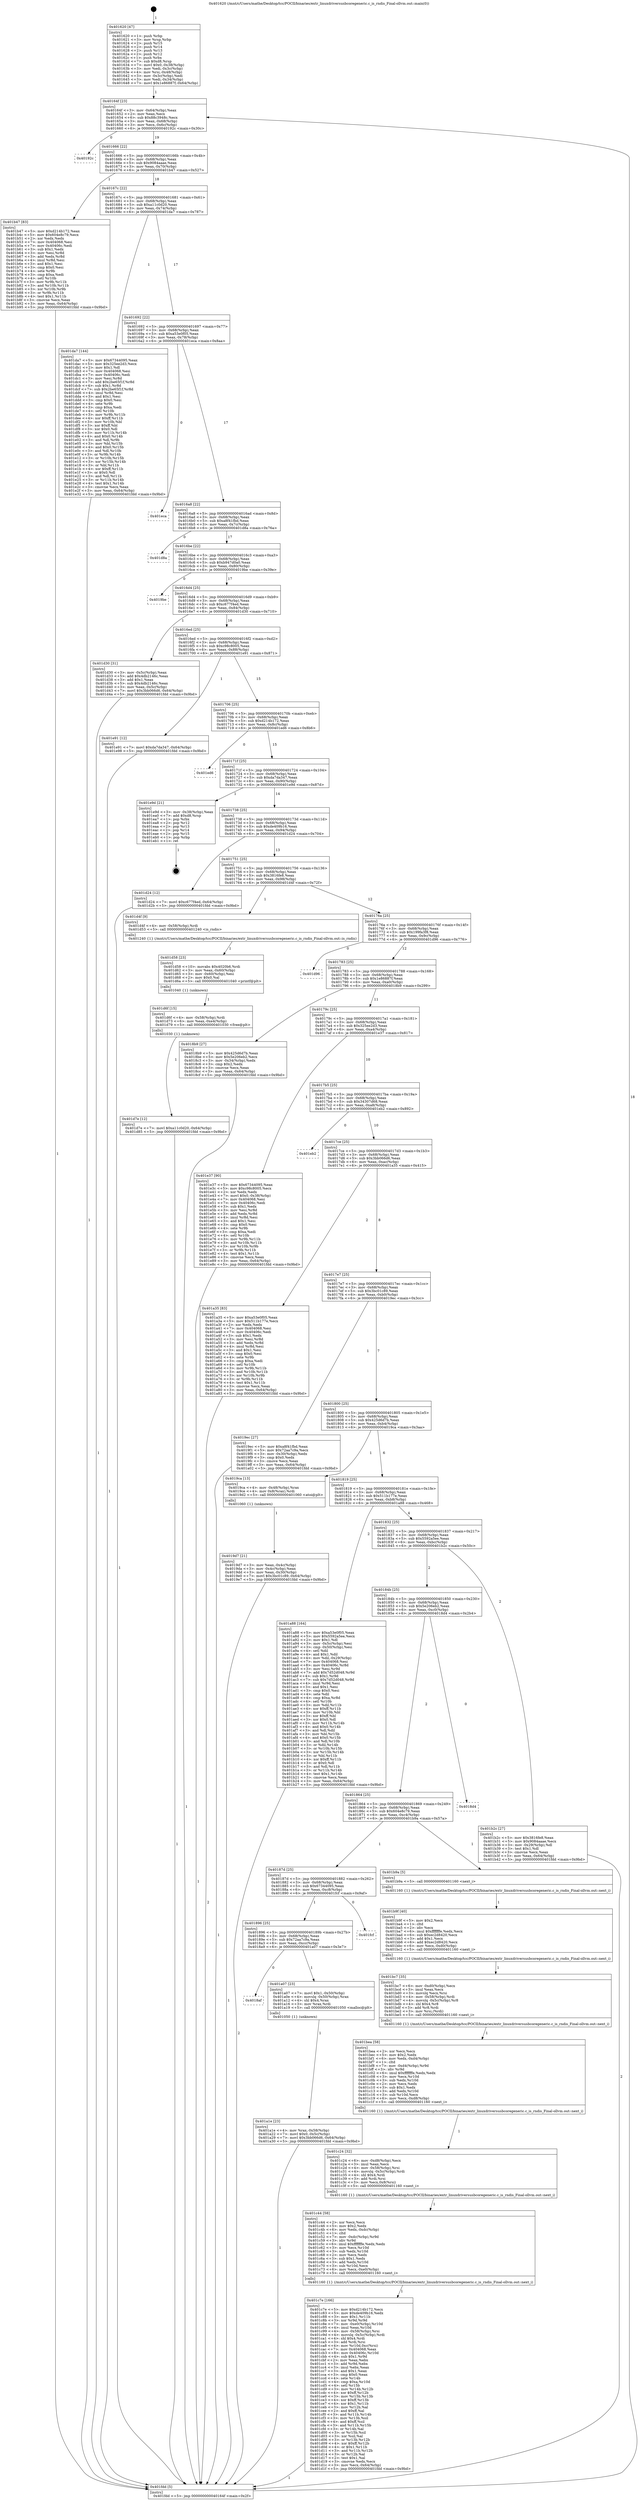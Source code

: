 digraph "0x401620" {
  label = "0x401620 (/mnt/c/Users/mathe/Desktop/tcc/POCII/binaries/extr_linuxdriversusbcoregeneric.c_is_rndis_Final-ollvm.out::main(0))"
  labelloc = "t"
  node[shape=record]

  Entry [label="",width=0.3,height=0.3,shape=circle,fillcolor=black,style=filled]
  "0x40164f" [label="{
     0x40164f [23]\l
     | [instrs]\l
     &nbsp;&nbsp;0x40164f \<+3\>: mov -0x64(%rbp),%eax\l
     &nbsp;&nbsp;0x401652 \<+2\>: mov %eax,%ecx\l
     &nbsp;&nbsp;0x401654 \<+6\>: sub $0x88c3948c,%ecx\l
     &nbsp;&nbsp;0x40165a \<+3\>: mov %eax,-0x68(%rbp)\l
     &nbsp;&nbsp;0x40165d \<+3\>: mov %ecx,-0x6c(%rbp)\l
     &nbsp;&nbsp;0x401660 \<+6\>: je 000000000040192c \<main+0x30c\>\l
  }"]
  "0x40192c" [label="{
     0x40192c\l
  }", style=dashed]
  "0x401666" [label="{
     0x401666 [22]\l
     | [instrs]\l
     &nbsp;&nbsp;0x401666 \<+5\>: jmp 000000000040166b \<main+0x4b\>\l
     &nbsp;&nbsp;0x40166b \<+3\>: mov -0x68(%rbp),%eax\l
     &nbsp;&nbsp;0x40166e \<+5\>: sub $0x9084aaae,%eax\l
     &nbsp;&nbsp;0x401673 \<+3\>: mov %eax,-0x70(%rbp)\l
     &nbsp;&nbsp;0x401676 \<+6\>: je 0000000000401b47 \<main+0x527\>\l
  }"]
  Exit [label="",width=0.3,height=0.3,shape=circle,fillcolor=black,style=filled,peripheries=2]
  "0x401b47" [label="{
     0x401b47 [83]\l
     | [instrs]\l
     &nbsp;&nbsp;0x401b47 \<+5\>: mov $0xd214b172,%eax\l
     &nbsp;&nbsp;0x401b4c \<+5\>: mov $0x604e8c79,%ecx\l
     &nbsp;&nbsp;0x401b51 \<+2\>: xor %edx,%edx\l
     &nbsp;&nbsp;0x401b53 \<+7\>: mov 0x404068,%esi\l
     &nbsp;&nbsp;0x401b5a \<+7\>: mov 0x40406c,%edi\l
     &nbsp;&nbsp;0x401b61 \<+3\>: sub $0x1,%edx\l
     &nbsp;&nbsp;0x401b64 \<+3\>: mov %esi,%r8d\l
     &nbsp;&nbsp;0x401b67 \<+3\>: add %edx,%r8d\l
     &nbsp;&nbsp;0x401b6a \<+4\>: imul %r8d,%esi\l
     &nbsp;&nbsp;0x401b6e \<+3\>: and $0x1,%esi\l
     &nbsp;&nbsp;0x401b71 \<+3\>: cmp $0x0,%esi\l
     &nbsp;&nbsp;0x401b74 \<+4\>: sete %r9b\l
     &nbsp;&nbsp;0x401b78 \<+3\>: cmp $0xa,%edi\l
     &nbsp;&nbsp;0x401b7b \<+4\>: setl %r10b\l
     &nbsp;&nbsp;0x401b7f \<+3\>: mov %r9b,%r11b\l
     &nbsp;&nbsp;0x401b82 \<+3\>: and %r10b,%r11b\l
     &nbsp;&nbsp;0x401b85 \<+3\>: xor %r10b,%r9b\l
     &nbsp;&nbsp;0x401b88 \<+3\>: or %r9b,%r11b\l
     &nbsp;&nbsp;0x401b8b \<+4\>: test $0x1,%r11b\l
     &nbsp;&nbsp;0x401b8f \<+3\>: cmovne %ecx,%eax\l
     &nbsp;&nbsp;0x401b92 \<+3\>: mov %eax,-0x64(%rbp)\l
     &nbsp;&nbsp;0x401b95 \<+5\>: jmp 0000000000401fdd \<main+0x9bd\>\l
  }"]
  "0x40167c" [label="{
     0x40167c [22]\l
     | [instrs]\l
     &nbsp;&nbsp;0x40167c \<+5\>: jmp 0000000000401681 \<main+0x61\>\l
     &nbsp;&nbsp;0x401681 \<+3\>: mov -0x68(%rbp),%eax\l
     &nbsp;&nbsp;0x401684 \<+5\>: sub $0xa11c0d20,%eax\l
     &nbsp;&nbsp;0x401689 \<+3\>: mov %eax,-0x74(%rbp)\l
     &nbsp;&nbsp;0x40168c \<+6\>: je 0000000000401da7 \<main+0x787\>\l
  }"]
  "0x401d7e" [label="{
     0x401d7e [12]\l
     | [instrs]\l
     &nbsp;&nbsp;0x401d7e \<+7\>: movl $0xa11c0d20,-0x64(%rbp)\l
     &nbsp;&nbsp;0x401d85 \<+5\>: jmp 0000000000401fdd \<main+0x9bd\>\l
  }"]
  "0x401da7" [label="{
     0x401da7 [144]\l
     | [instrs]\l
     &nbsp;&nbsp;0x401da7 \<+5\>: mov $0x67344095,%eax\l
     &nbsp;&nbsp;0x401dac \<+5\>: mov $0x325ee2d3,%ecx\l
     &nbsp;&nbsp;0x401db1 \<+2\>: mov $0x1,%dl\l
     &nbsp;&nbsp;0x401db3 \<+7\>: mov 0x404068,%esi\l
     &nbsp;&nbsp;0x401dba \<+7\>: mov 0x40406c,%edi\l
     &nbsp;&nbsp;0x401dc1 \<+3\>: mov %esi,%r8d\l
     &nbsp;&nbsp;0x401dc4 \<+7\>: add $0x2be65f1f,%r8d\l
     &nbsp;&nbsp;0x401dcb \<+4\>: sub $0x1,%r8d\l
     &nbsp;&nbsp;0x401dcf \<+7\>: sub $0x2be65f1f,%r8d\l
     &nbsp;&nbsp;0x401dd6 \<+4\>: imul %r8d,%esi\l
     &nbsp;&nbsp;0x401dda \<+3\>: and $0x1,%esi\l
     &nbsp;&nbsp;0x401ddd \<+3\>: cmp $0x0,%esi\l
     &nbsp;&nbsp;0x401de0 \<+4\>: sete %r9b\l
     &nbsp;&nbsp;0x401de4 \<+3\>: cmp $0xa,%edi\l
     &nbsp;&nbsp;0x401de7 \<+4\>: setl %r10b\l
     &nbsp;&nbsp;0x401deb \<+3\>: mov %r9b,%r11b\l
     &nbsp;&nbsp;0x401dee \<+4\>: xor $0xff,%r11b\l
     &nbsp;&nbsp;0x401df2 \<+3\>: mov %r10b,%bl\l
     &nbsp;&nbsp;0x401df5 \<+3\>: xor $0xff,%bl\l
     &nbsp;&nbsp;0x401df8 \<+3\>: xor $0x0,%dl\l
     &nbsp;&nbsp;0x401dfb \<+3\>: mov %r11b,%r14b\l
     &nbsp;&nbsp;0x401dfe \<+4\>: and $0x0,%r14b\l
     &nbsp;&nbsp;0x401e02 \<+3\>: and %dl,%r9b\l
     &nbsp;&nbsp;0x401e05 \<+3\>: mov %bl,%r15b\l
     &nbsp;&nbsp;0x401e08 \<+4\>: and $0x0,%r15b\l
     &nbsp;&nbsp;0x401e0c \<+3\>: and %dl,%r10b\l
     &nbsp;&nbsp;0x401e0f \<+3\>: or %r9b,%r14b\l
     &nbsp;&nbsp;0x401e12 \<+3\>: or %r10b,%r15b\l
     &nbsp;&nbsp;0x401e15 \<+3\>: xor %r15b,%r14b\l
     &nbsp;&nbsp;0x401e18 \<+3\>: or %bl,%r11b\l
     &nbsp;&nbsp;0x401e1b \<+4\>: xor $0xff,%r11b\l
     &nbsp;&nbsp;0x401e1f \<+3\>: or $0x0,%dl\l
     &nbsp;&nbsp;0x401e22 \<+3\>: and %dl,%r11b\l
     &nbsp;&nbsp;0x401e25 \<+3\>: or %r11b,%r14b\l
     &nbsp;&nbsp;0x401e28 \<+4\>: test $0x1,%r14b\l
     &nbsp;&nbsp;0x401e2c \<+3\>: cmovne %ecx,%eax\l
     &nbsp;&nbsp;0x401e2f \<+3\>: mov %eax,-0x64(%rbp)\l
     &nbsp;&nbsp;0x401e32 \<+5\>: jmp 0000000000401fdd \<main+0x9bd\>\l
  }"]
  "0x401692" [label="{
     0x401692 [22]\l
     | [instrs]\l
     &nbsp;&nbsp;0x401692 \<+5\>: jmp 0000000000401697 \<main+0x77\>\l
     &nbsp;&nbsp;0x401697 \<+3\>: mov -0x68(%rbp),%eax\l
     &nbsp;&nbsp;0x40169a \<+5\>: sub $0xa53e0f05,%eax\l
     &nbsp;&nbsp;0x40169f \<+3\>: mov %eax,-0x78(%rbp)\l
     &nbsp;&nbsp;0x4016a2 \<+6\>: je 0000000000401eca \<main+0x8aa\>\l
  }"]
  "0x401d6f" [label="{
     0x401d6f [15]\l
     | [instrs]\l
     &nbsp;&nbsp;0x401d6f \<+4\>: mov -0x58(%rbp),%rdi\l
     &nbsp;&nbsp;0x401d73 \<+6\>: mov %eax,-0xe4(%rbp)\l
     &nbsp;&nbsp;0x401d79 \<+5\>: call 0000000000401030 \<free@plt\>\l
     | [calls]\l
     &nbsp;&nbsp;0x401030 \{1\} (unknown)\l
  }"]
  "0x401eca" [label="{
     0x401eca\l
  }", style=dashed]
  "0x4016a8" [label="{
     0x4016a8 [22]\l
     | [instrs]\l
     &nbsp;&nbsp;0x4016a8 \<+5\>: jmp 00000000004016ad \<main+0x8d\>\l
     &nbsp;&nbsp;0x4016ad \<+3\>: mov -0x68(%rbp),%eax\l
     &nbsp;&nbsp;0x4016b0 \<+5\>: sub $0xa8f41fbd,%eax\l
     &nbsp;&nbsp;0x4016b5 \<+3\>: mov %eax,-0x7c(%rbp)\l
     &nbsp;&nbsp;0x4016b8 \<+6\>: je 0000000000401d8a \<main+0x76a\>\l
  }"]
  "0x401d58" [label="{
     0x401d58 [23]\l
     | [instrs]\l
     &nbsp;&nbsp;0x401d58 \<+10\>: movabs $0x4020b6,%rdi\l
     &nbsp;&nbsp;0x401d62 \<+3\>: mov %eax,-0x60(%rbp)\l
     &nbsp;&nbsp;0x401d65 \<+3\>: mov -0x60(%rbp),%esi\l
     &nbsp;&nbsp;0x401d68 \<+2\>: mov $0x0,%al\l
     &nbsp;&nbsp;0x401d6a \<+5\>: call 0000000000401040 \<printf@plt\>\l
     | [calls]\l
     &nbsp;&nbsp;0x401040 \{1\} (unknown)\l
  }"]
  "0x401d8a" [label="{
     0x401d8a\l
  }", style=dashed]
  "0x4016be" [label="{
     0x4016be [22]\l
     | [instrs]\l
     &nbsp;&nbsp;0x4016be \<+5\>: jmp 00000000004016c3 \<main+0xa3\>\l
     &nbsp;&nbsp;0x4016c3 \<+3\>: mov -0x68(%rbp),%eax\l
     &nbsp;&nbsp;0x4016c6 \<+5\>: sub $0xb947d0a0,%eax\l
     &nbsp;&nbsp;0x4016cb \<+3\>: mov %eax,-0x80(%rbp)\l
     &nbsp;&nbsp;0x4016ce \<+6\>: je 00000000004019be \<main+0x39e\>\l
  }"]
  "0x401c7e" [label="{
     0x401c7e [166]\l
     | [instrs]\l
     &nbsp;&nbsp;0x401c7e \<+5\>: mov $0xd214b172,%ecx\l
     &nbsp;&nbsp;0x401c83 \<+5\>: mov $0xde409b16,%edx\l
     &nbsp;&nbsp;0x401c88 \<+3\>: mov $0x1,%r11b\l
     &nbsp;&nbsp;0x401c8b \<+3\>: xor %r9d,%r9d\l
     &nbsp;&nbsp;0x401c8e \<+7\>: mov -0xe0(%rbp),%r10d\l
     &nbsp;&nbsp;0x401c95 \<+4\>: imul %eax,%r10d\l
     &nbsp;&nbsp;0x401c99 \<+4\>: mov -0x58(%rbp),%rsi\l
     &nbsp;&nbsp;0x401c9d \<+4\>: movslq -0x5c(%rbp),%rdi\l
     &nbsp;&nbsp;0x401ca1 \<+4\>: shl $0x4,%rdi\l
     &nbsp;&nbsp;0x401ca5 \<+3\>: add %rdi,%rsi\l
     &nbsp;&nbsp;0x401ca8 \<+4\>: mov %r10d,0xc(%rsi)\l
     &nbsp;&nbsp;0x401cac \<+7\>: mov 0x404068,%eax\l
     &nbsp;&nbsp;0x401cb3 \<+8\>: mov 0x40406c,%r10d\l
     &nbsp;&nbsp;0x401cbb \<+4\>: sub $0x1,%r9d\l
     &nbsp;&nbsp;0x401cbf \<+2\>: mov %eax,%ebx\l
     &nbsp;&nbsp;0x401cc1 \<+3\>: add %r9d,%ebx\l
     &nbsp;&nbsp;0x401cc4 \<+3\>: imul %ebx,%eax\l
     &nbsp;&nbsp;0x401cc7 \<+3\>: and $0x1,%eax\l
     &nbsp;&nbsp;0x401cca \<+3\>: cmp $0x0,%eax\l
     &nbsp;&nbsp;0x401ccd \<+4\>: sete %r14b\l
     &nbsp;&nbsp;0x401cd1 \<+4\>: cmp $0xa,%r10d\l
     &nbsp;&nbsp;0x401cd5 \<+4\>: setl %r15b\l
     &nbsp;&nbsp;0x401cd9 \<+3\>: mov %r14b,%r12b\l
     &nbsp;&nbsp;0x401cdc \<+4\>: xor $0xff,%r12b\l
     &nbsp;&nbsp;0x401ce0 \<+3\>: mov %r15b,%r13b\l
     &nbsp;&nbsp;0x401ce3 \<+4\>: xor $0xff,%r13b\l
     &nbsp;&nbsp;0x401ce7 \<+4\>: xor $0x1,%r11b\l
     &nbsp;&nbsp;0x401ceb \<+3\>: mov %r12b,%al\l
     &nbsp;&nbsp;0x401cee \<+2\>: and $0xff,%al\l
     &nbsp;&nbsp;0x401cf0 \<+3\>: and %r11b,%r14b\l
     &nbsp;&nbsp;0x401cf3 \<+3\>: mov %r13b,%sil\l
     &nbsp;&nbsp;0x401cf6 \<+4\>: and $0xff,%sil\l
     &nbsp;&nbsp;0x401cfa \<+3\>: and %r11b,%r15b\l
     &nbsp;&nbsp;0x401cfd \<+3\>: or %r14b,%al\l
     &nbsp;&nbsp;0x401d00 \<+3\>: or %r15b,%sil\l
     &nbsp;&nbsp;0x401d03 \<+3\>: xor %sil,%al\l
     &nbsp;&nbsp;0x401d06 \<+3\>: or %r13b,%r12b\l
     &nbsp;&nbsp;0x401d09 \<+4\>: xor $0xff,%r12b\l
     &nbsp;&nbsp;0x401d0d \<+4\>: or $0x1,%r11b\l
     &nbsp;&nbsp;0x401d11 \<+3\>: and %r11b,%r12b\l
     &nbsp;&nbsp;0x401d14 \<+3\>: or %r12b,%al\l
     &nbsp;&nbsp;0x401d17 \<+2\>: test $0x1,%al\l
     &nbsp;&nbsp;0x401d19 \<+3\>: cmovne %edx,%ecx\l
     &nbsp;&nbsp;0x401d1c \<+3\>: mov %ecx,-0x64(%rbp)\l
     &nbsp;&nbsp;0x401d1f \<+5\>: jmp 0000000000401fdd \<main+0x9bd\>\l
  }"]
  "0x4019be" [label="{
     0x4019be\l
  }", style=dashed]
  "0x4016d4" [label="{
     0x4016d4 [25]\l
     | [instrs]\l
     &nbsp;&nbsp;0x4016d4 \<+5\>: jmp 00000000004016d9 \<main+0xb9\>\l
     &nbsp;&nbsp;0x4016d9 \<+3\>: mov -0x68(%rbp),%eax\l
     &nbsp;&nbsp;0x4016dc \<+5\>: sub $0xc677f4ed,%eax\l
     &nbsp;&nbsp;0x4016e1 \<+6\>: mov %eax,-0x84(%rbp)\l
     &nbsp;&nbsp;0x4016e7 \<+6\>: je 0000000000401d30 \<main+0x710\>\l
  }"]
  "0x401c44" [label="{
     0x401c44 [58]\l
     | [instrs]\l
     &nbsp;&nbsp;0x401c44 \<+2\>: xor %ecx,%ecx\l
     &nbsp;&nbsp;0x401c46 \<+5\>: mov $0x2,%edx\l
     &nbsp;&nbsp;0x401c4b \<+6\>: mov %edx,-0xdc(%rbp)\l
     &nbsp;&nbsp;0x401c51 \<+1\>: cltd\l
     &nbsp;&nbsp;0x401c52 \<+7\>: mov -0xdc(%rbp),%r9d\l
     &nbsp;&nbsp;0x401c59 \<+3\>: idiv %r9d\l
     &nbsp;&nbsp;0x401c5c \<+6\>: imul $0xfffffffe,%edx,%edx\l
     &nbsp;&nbsp;0x401c62 \<+3\>: mov %ecx,%r10d\l
     &nbsp;&nbsp;0x401c65 \<+3\>: sub %edx,%r10d\l
     &nbsp;&nbsp;0x401c68 \<+2\>: mov %ecx,%edx\l
     &nbsp;&nbsp;0x401c6a \<+3\>: sub $0x1,%edx\l
     &nbsp;&nbsp;0x401c6d \<+3\>: add %edx,%r10d\l
     &nbsp;&nbsp;0x401c70 \<+3\>: sub %r10d,%ecx\l
     &nbsp;&nbsp;0x401c73 \<+6\>: mov %ecx,-0xe0(%rbp)\l
     &nbsp;&nbsp;0x401c79 \<+5\>: call 0000000000401160 \<next_i\>\l
     | [calls]\l
     &nbsp;&nbsp;0x401160 \{1\} (/mnt/c/Users/mathe/Desktop/tcc/POCII/binaries/extr_linuxdriversusbcoregeneric.c_is_rndis_Final-ollvm.out::next_i)\l
  }"]
  "0x401d30" [label="{
     0x401d30 [31]\l
     | [instrs]\l
     &nbsp;&nbsp;0x401d30 \<+3\>: mov -0x5c(%rbp),%eax\l
     &nbsp;&nbsp;0x401d33 \<+5\>: add $0x4db2146c,%eax\l
     &nbsp;&nbsp;0x401d38 \<+3\>: add $0x1,%eax\l
     &nbsp;&nbsp;0x401d3b \<+5\>: sub $0x4db2146c,%eax\l
     &nbsp;&nbsp;0x401d40 \<+3\>: mov %eax,-0x5c(%rbp)\l
     &nbsp;&nbsp;0x401d43 \<+7\>: movl $0x3bb066d6,-0x64(%rbp)\l
     &nbsp;&nbsp;0x401d4a \<+5\>: jmp 0000000000401fdd \<main+0x9bd\>\l
  }"]
  "0x4016ed" [label="{
     0x4016ed [25]\l
     | [instrs]\l
     &nbsp;&nbsp;0x4016ed \<+5\>: jmp 00000000004016f2 \<main+0xd2\>\l
     &nbsp;&nbsp;0x4016f2 \<+3\>: mov -0x68(%rbp),%eax\l
     &nbsp;&nbsp;0x4016f5 \<+5\>: sub $0xc98c8005,%eax\l
     &nbsp;&nbsp;0x4016fa \<+6\>: mov %eax,-0x88(%rbp)\l
     &nbsp;&nbsp;0x401700 \<+6\>: je 0000000000401e91 \<main+0x871\>\l
  }"]
  "0x401c24" [label="{
     0x401c24 [32]\l
     | [instrs]\l
     &nbsp;&nbsp;0x401c24 \<+6\>: mov -0xd8(%rbp),%ecx\l
     &nbsp;&nbsp;0x401c2a \<+3\>: imul %eax,%ecx\l
     &nbsp;&nbsp;0x401c2d \<+4\>: mov -0x58(%rbp),%rsi\l
     &nbsp;&nbsp;0x401c31 \<+4\>: movslq -0x5c(%rbp),%rdi\l
     &nbsp;&nbsp;0x401c35 \<+4\>: shl $0x4,%rdi\l
     &nbsp;&nbsp;0x401c39 \<+3\>: add %rdi,%rsi\l
     &nbsp;&nbsp;0x401c3c \<+3\>: mov %ecx,0x8(%rsi)\l
     &nbsp;&nbsp;0x401c3f \<+5\>: call 0000000000401160 \<next_i\>\l
     | [calls]\l
     &nbsp;&nbsp;0x401160 \{1\} (/mnt/c/Users/mathe/Desktop/tcc/POCII/binaries/extr_linuxdriversusbcoregeneric.c_is_rndis_Final-ollvm.out::next_i)\l
  }"]
  "0x401e91" [label="{
     0x401e91 [12]\l
     | [instrs]\l
     &nbsp;&nbsp;0x401e91 \<+7\>: movl $0xda7da347,-0x64(%rbp)\l
     &nbsp;&nbsp;0x401e98 \<+5\>: jmp 0000000000401fdd \<main+0x9bd\>\l
  }"]
  "0x401706" [label="{
     0x401706 [25]\l
     | [instrs]\l
     &nbsp;&nbsp;0x401706 \<+5\>: jmp 000000000040170b \<main+0xeb\>\l
     &nbsp;&nbsp;0x40170b \<+3\>: mov -0x68(%rbp),%eax\l
     &nbsp;&nbsp;0x40170e \<+5\>: sub $0xd214b172,%eax\l
     &nbsp;&nbsp;0x401713 \<+6\>: mov %eax,-0x8c(%rbp)\l
     &nbsp;&nbsp;0x401719 \<+6\>: je 0000000000401ed6 \<main+0x8b6\>\l
  }"]
  "0x401bea" [label="{
     0x401bea [58]\l
     | [instrs]\l
     &nbsp;&nbsp;0x401bea \<+2\>: xor %ecx,%ecx\l
     &nbsp;&nbsp;0x401bec \<+5\>: mov $0x2,%edx\l
     &nbsp;&nbsp;0x401bf1 \<+6\>: mov %edx,-0xd4(%rbp)\l
     &nbsp;&nbsp;0x401bf7 \<+1\>: cltd\l
     &nbsp;&nbsp;0x401bf8 \<+7\>: mov -0xd4(%rbp),%r9d\l
     &nbsp;&nbsp;0x401bff \<+3\>: idiv %r9d\l
     &nbsp;&nbsp;0x401c02 \<+6\>: imul $0xfffffffe,%edx,%edx\l
     &nbsp;&nbsp;0x401c08 \<+3\>: mov %ecx,%r10d\l
     &nbsp;&nbsp;0x401c0b \<+3\>: sub %edx,%r10d\l
     &nbsp;&nbsp;0x401c0e \<+2\>: mov %ecx,%edx\l
     &nbsp;&nbsp;0x401c10 \<+3\>: sub $0x1,%edx\l
     &nbsp;&nbsp;0x401c13 \<+3\>: add %edx,%r10d\l
     &nbsp;&nbsp;0x401c16 \<+3\>: sub %r10d,%ecx\l
     &nbsp;&nbsp;0x401c19 \<+6\>: mov %ecx,-0xd8(%rbp)\l
     &nbsp;&nbsp;0x401c1f \<+5\>: call 0000000000401160 \<next_i\>\l
     | [calls]\l
     &nbsp;&nbsp;0x401160 \{1\} (/mnt/c/Users/mathe/Desktop/tcc/POCII/binaries/extr_linuxdriversusbcoregeneric.c_is_rndis_Final-ollvm.out::next_i)\l
  }"]
  "0x401ed6" [label="{
     0x401ed6\l
  }", style=dashed]
  "0x40171f" [label="{
     0x40171f [25]\l
     | [instrs]\l
     &nbsp;&nbsp;0x40171f \<+5\>: jmp 0000000000401724 \<main+0x104\>\l
     &nbsp;&nbsp;0x401724 \<+3\>: mov -0x68(%rbp),%eax\l
     &nbsp;&nbsp;0x401727 \<+5\>: sub $0xda7da347,%eax\l
     &nbsp;&nbsp;0x40172c \<+6\>: mov %eax,-0x90(%rbp)\l
     &nbsp;&nbsp;0x401732 \<+6\>: je 0000000000401e9d \<main+0x87d\>\l
  }"]
  "0x401bc7" [label="{
     0x401bc7 [35]\l
     | [instrs]\l
     &nbsp;&nbsp;0x401bc7 \<+6\>: mov -0xd0(%rbp),%ecx\l
     &nbsp;&nbsp;0x401bcd \<+3\>: imul %eax,%ecx\l
     &nbsp;&nbsp;0x401bd0 \<+3\>: movslq %ecx,%rsi\l
     &nbsp;&nbsp;0x401bd3 \<+4\>: mov -0x58(%rbp),%rdi\l
     &nbsp;&nbsp;0x401bd7 \<+4\>: movslq -0x5c(%rbp),%r8\l
     &nbsp;&nbsp;0x401bdb \<+4\>: shl $0x4,%r8\l
     &nbsp;&nbsp;0x401bdf \<+3\>: add %r8,%rdi\l
     &nbsp;&nbsp;0x401be2 \<+3\>: mov %rsi,(%rdi)\l
     &nbsp;&nbsp;0x401be5 \<+5\>: call 0000000000401160 \<next_i\>\l
     | [calls]\l
     &nbsp;&nbsp;0x401160 \{1\} (/mnt/c/Users/mathe/Desktop/tcc/POCII/binaries/extr_linuxdriversusbcoregeneric.c_is_rndis_Final-ollvm.out::next_i)\l
  }"]
  "0x401e9d" [label="{
     0x401e9d [21]\l
     | [instrs]\l
     &nbsp;&nbsp;0x401e9d \<+3\>: mov -0x38(%rbp),%eax\l
     &nbsp;&nbsp;0x401ea0 \<+7\>: add $0xd8,%rsp\l
     &nbsp;&nbsp;0x401ea7 \<+1\>: pop %rbx\l
     &nbsp;&nbsp;0x401ea8 \<+2\>: pop %r12\l
     &nbsp;&nbsp;0x401eaa \<+2\>: pop %r13\l
     &nbsp;&nbsp;0x401eac \<+2\>: pop %r14\l
     &nbsp;&nbsp;0x401eae \<+2\>: pop %r15\l
     &nbsp;&nbsp;0x401eb0 \<+1\>: pop %rbp\l
     &nbsp;&nbsp;0x401eb1 \<+1\>: ret\l
  }"]
  "0x401738" [label="{
     0x401738 [25]\l
     | [instrs]\l
     &nbsp;&nbsp;0x401738 \<+5\>: jmp 000000000040173d \<main+0x11d\>\l
     &nbsp;&nbsp;0x40173d \<+3\>: mov -0x68(%rbp),%eax\l
     &nbsp;&nbsp;0x401740 \<+5\>: sub $0xde409b16,%eax\l
     &nbsp;&nbsp;0x401745 \<+6\>: mov %eax,-0x94(%rbp)\l
     &nbsp;&nbsp;0x40174b \<+6\>: je 0000000000401d24 \<main+0x704\>\l
  }"]
  "0x401b9f" [label="{
     0x401b9f [40]\l
     | [instrs]\l
     &nbsp;&nbsp;0x401b9f \<+5\>: mov $0x2,%ecx\l
     &nbsp;&nbsp;0x401ba4 \<+1\>: cltd\l
     &nbsp;&nbsp;0x401ba5 \<+2\>: idiv %ecx\l
     &nbsp;&nbsp;0x401ba7 \<+6\>: imul $0xfffffffe,%edx,%ecx\l
     &nbsp;&nbsp;0x401bad \<+6\>: sub $0xec2d8420,%ecx\l
     &nbsp;&nbsp;0x401bb3 \<+3\>: add $0x1,%ecx\l
     &nbsp;&nbsp;0x401bb6 \<+6\>: add $0xec2d8420,%ecx\l
     &nbsp;&nbsp;0x401bbc \<+6\>: mov %ecx,-0xd0(%rbp)\l
     &nbsp;&nbsp;0x401bc2 \<+5\>: call 0000000000401160 \<next_i\>\l
     | [calls]\l
     &nbsp;&nbsp;0x401160 \{1\} (/mnt/c/Users/mathe/Desktop/tcc/POCII/binaries/extr_linuxdriversusbcoregeneric.c_is_rndis_Final-ollvm.out::next_i)\l
  }"]
  "0x401d24" [label="{
     0x401d24 [12]\l
     | [instrs]\l
     &nbsp;&nbsp;0x401d24 \<+7\>: movl $0xc677f4ed,-0x64(%rbp)\l
     &nbsp;&nbsp;0x401d2b \<+5\>: jmp 0000000000401fdd \<main+0x9bd\>\l
  }"]
  "0x401751" [label="{
     0x401751 [25]\l
     | [instrs]\l
     &nbsp;&nbsp;0x401751 \<+5\>: jmp 0000000000401756 \<main+0x136\>\l
     &nbsp;&nbsp;0x401756 \<+3\>: mov -0x68(%rbp),%eax\l
     &nbsp;&nbsp;0x401759 \<+5\>: sub $0x3816fe8,%eax\l
     &nbsp;&nbsp;0x40175e \<+6\>: mov %eax,-0x98(%rbp)\l
     &nbsp;&nbsp;0x401764 \<+6\>: je 0000000000401d4f \<main+0x72f\>\l
  }"]
  "0x401a1e" [label="{
     0x401a1e [23]\l
     | [instrs]\l
     &nbsp;&nbsp;0x401a1e \<+4\>: mov %rax,-0x58(%rbp)\l
     &nbsp;&nbsp;0x401a22 \<+7\>: movl $0x0,-0x5c(%rbp)\l
     &nbsp;&nbsp;0x401a29 \<+7\>: movl $0x3bb066d6,-0x64(%rbp)\l
     &nbsp;&nbsp;0x401a30 \<+5\>: jmp 0000000000401fdd \<main+0x9bd\>\l
  }"]
  "0x401d4f" [label="{
     0x401d4f [9]\l
     | [instrs]\l
     &nbsp;&nbsp;0x401d4f \<+4\>: mov -0x58(%rbp),%rdi\l
     &nbsp;&nbsp;0x401d53 \<+5\>: call 0000000000401240 \<is_rndis\>\l
     | [calls]\l
     &nbsp;&nbsp;0x401240 \{1\} (/mnt/c/Users/mathe/Desktop/tcc/POCII/binaries/extr_linuxdriversusbcoregeneric.c_is_rndis_Final-ollvm.out::is_rndis)\l
  }"]
  "0x40176a" [label="{
     0x40176a [25]\l
     | [instrs]\l
     &nbsp;&nbsp;0x40176a \<+5\>: jmp 000000000040176f \<main+0x14f\>\l
     &nbsp;&nbsp;0x40176f \<+3\>: mov -0x68(%rbp),%eax\l
     &nbsp;&nbsp;0x401772 \<+5\>: sub $0x199fa3f8,%eax\l
     &nbsp;&nbsp;0x401777 \<+6\>: mov %eax,-0x9c(%rbp)\l
     &nbsp;&nbsp;0x40177d \<+6\>: je 0000000000401d96 \<main+0x776\>\l
  }"]
  "0x4018af" [label="{
     0x4018af\l
  }", style=dashed]
  "0x401d96" [label="{
     0x401d96\l
  }", style=dashed]
  "0x401783" [label="{
     0x401783 [25]\l
     | [instrs]\l
     &nbsp;&nbsp;0x401783 \<+5\>: jmp 0000000000401788 \<main+0x168\>\l
     &nbsp;&nbsp;0x401788 \<+3\>: mov -0x68(%rbp),%eax\l
     &nbsp;&nbsp;0x40178b \<+5\>: sub $0x1e86887f,%eax\l
     &nbsp;&nbsp;0x401790 \<+6\>: mov %eax,-0xa0(%rbp)\l
     &nbsp;&nbsp;0x401796 \<+6\>: je 00000000004018b9 \<main+0x299\>\l
  }"]
  "0x401a07" [label="{
     0x401a07 [23]\l
     | [instrs]\l
     &nbsp;&nbsp;0x401a07 \<+7\>: movl $0x1,-0x50(%rbp)\l
     &nbsp;&nbsp;0x401a0e \<+4\>: movslq -0x50(%rbp),%rax\l
     &nbsp;&nbsp;0x401a12 \<+4\>: shl $0x4,%rax\l
     &nbsp;&nbsp;0x401a16 \<+3\>: mov %rax,%rdi\l
     &nbsp;&nbsp;0x401a19 \<+5\>: call 0000000000401050 \<malloc@plt\>\l
     | [calls]\l
     &nbsp;&nbsp;0x401050 \{1\} (unknown)\l
  }"]
  "0x4018b9" [label="{
     0x4018b9 [27]\l
     | [instrs]\l
     &nbsp;&nbsp;0x4018b9 \<+5\>: mov $0x425d6d7b,%eax\l
     &nbsp;&nbsp;0x4018be \<+5\>: mov $0x5e206eb2,%ecx\l
     &nbsp;&nbsp;0x4018c3 \<+3\>: mov -0x34(%rbp),%edx\l
     &nbsp;&nbsp;0x4018c6 \<+3\>: cmp $0x2,%edx\l
     &nbsp;&nbsp;0x4018c9 \<+3\>: cmovne %ecx,%eax\l
     &nbsp;&nbsp;0x4018cc \<+3\>: mov %eax,-0x64(%rbp)\l
     &nbsp;&nbsp;0x4018cf \<+5\>: jmp 0000000000401fdd \<main+0x9bd\>\l
  }"]
  "0x40179c" [label="{
     0x40179c [25]\l
     | [instrs]\l
     &nbsp;&nbsp;0x40179c \<+5\>: jmp 00000000004017a1 \<main+0x181\>\l
     &nbsp;&nbsp;0x4017a1 \<+3\>: mov -0x68(%rbp),%eax\l
     &nbsp;&nbsp;0x4017a4 \<+5\>: sub $0x325ee2d3,%eax\l
     &nbsp;&nbsp;0x4017a9 \<+6\>: mov %eax,-0xa4(%rbp)\l
     &nbsp;&nbsp;0x4017af \<+6\>: je 0000000000401e37 \<main+0x817\>\l
  }"]
  "0x401fdd" [label="{
     0x401fdd [5]\l
     | [instrs]\l
     &nbsp;&nbsp;0x401fdd \<+5\>: jmp 000000000040164f \<main+0x2f\>\l
  }"]
  "0x401620" [label="{
     0x401620 [47]\l
     | [instrs]\l
     &nbsp;&nbsp;0x401620 \<+1\>: push %rbp\l
     &nbsp;&nbsp;0x401621 \<+3\>: mov %rsp,%rbp\l
     &nbsp;&nbsp;0x401624 \<+2\>: push %r15\l
     &nbsp;&nbsp;0x401626 \<+2\>: push %r14\l
     &nbsp;&nbsp;0x401628 \<+2\>: push %r13\l
     &nbsp;&nbsp;0x40162a \<+2\>: push %r12\l
     &nbsp;&nbsp;0x40162c \<+1\>: push %rbx\l
     &nbsp;&nbsp;0x40162d \<+7\>: sub $0xd8,%rsp\l
     &nbsp;&nbsp;0x401634 \<+7\>: movl $0x0,-0x38(%rbp)\l
     &nbsp;&nbsp;0x40163b \<+3\>: mov %edi,-0x3c(%rbp)\l
     &nbsp;&nbsp;0x40163e \<+4\>: mov %rsi,-0x48(%rbp)\l
     &nbsp;&nbsp;0x401642 \<+3\>: mov -0x3c(%rbp),%edi\l
     &nbsp;&nbsp;0x401645 \<+3\>: mov %edi,-0x34(%rbp)\l
     &nbsp;&nbsp;0x401648 \<+7\>: movl $0x1e86887f,-0x64(%rbp)\l
  }"]
  "0x401896" [label="{
     0x401896 [25]\l
     | [instrs]\l
     &nbsp;&nbsp;0x401896 \<+5\>: jmp 000000000040189b \<main+0x27b\>\l
     &nbsp;&nbsp;0x40189b \<+3\>: mov -0x68(%rbp),%eax\l
     &nbsp;&nbsp;0x40189e \<+5\>: sub $0x72aa7c9a,%eax\l
     &nbsp;&nbsp;0x4018a3 \<+6\>: mov %eax,-0xcc(%rbp)\l
     &nbsp;&nbsp;0x4018a9 \<+6\>: je 0000000000401a07 \<main+0x3e7\>\l
  }"]
  "0x401e37" [label="{
     0x401e37 [90]\l
     | [instrs]\l
     &nbsp;&nbsp;0x401e37 \<+5\>: mov $0x67344095,%eax\l
     &nbsp;&nbsp;0x401e3c \<+5\>: mov $0xc98c8005,%ecx\l
     &nbsp;&nbsp;0x401e41 \<+2\>: xor %edx,%edx\l
     &nbsp;&nbsp;0x401e43 \<+7\>: movl $0x0,-0x38(%rbp)\l
     &nbsp;&nbsp;0x401e4a \<+7\>: mov 0x404068,%esi\l
     &nbsp;&nbsp;0x401e51 \<+7\>: mov 0x40406c,%edi\l
     &nbsp;&nbsp;0x401e58 \<+3\>: sub $0x1,%edx\l
     &nbsp;&nbsp;0x401e5b \<+3\>: mov %esi,%r8d\l
     &nbsp;&nbsp;0x401e5e \<+3\>: add %edx,%r8d\l
     &nbsp;&nbsp;0x401e61 \<+4\>: imul %r8d,%esi\l
     &nbsp;&nbsp;0x401e65 \<+3\>: and $0x1,%esi\l
     &nbsp;&nbsp;0x401e68 \<+3\>: cmp $0x0,%esi\l
     &nbsp;&nbsp;0x401e6b \<+4\>: sete %r9b\l
     &nbsp;&nbsp;0x401e6f \<+3\>: cmp $0xa,%edi\l
     &nbsp;&nbsp;0x401e72 \<+4\>: setl %r10b\l
     &nbsp;&nbsp;0x401e76 \<+3\>: mov %r9b,%r11b\l
     &nbsp;&nbsp;0x401e79 \<+3\>: and %r10b,%r11b\l
     &nbsp;&nbsp;0x401e7c \<+3\>: xor %r10b,%r9b\l
     &nbsp;&nbsp;0x401e7f \<+3\>: or %r9b,%r11b\l
     &nbsp;&nbsp;0x401e82 \<+4\>: test $0x1,%r11b\l
     &nbsp;&nbsp;0x401e86 \<+3\>: cmovne %ecx,%eax\l
     &nbsp;&nbsp;0x401e89 \<+3\>: mov %eax,-0x64(%rbp)\l
     &nbsp;&nbsp;0x401e8c \<+5\>: jmp 0000000000401fdd \<main+0x9bd\>\l
  }"]
  "0x4017b5" [label="{
     0x4017b5 [25]\l
     | [instrs]\l
     &nbsp;&nbsp;0x4017b5 \<+5\>: jmp 00000000004017ba \<main+0x19a\>\l
     &nbsp;&nbsp;0x4017ba \<+3\>: mov -0x68(%rbp),%eax\l
     &nbsp;&nbsp;0x4017bd \<+5\>: sub $0x34307d68,%eax\l
     &nbsp;&nbsp;0x4017c2 \<+6\>: mov %eax,-0xa8(%rbp)\l
     &nbsp;&nbsp;0x4017c8 \<+6\>: je 0000000000401eb2 \<main+0x892\>\l
  }"]
  "0x401fcf" [label="{
     0x401fcf\l
  }", style=dashed]
  "0x401eb2" [label="{
     0x401eb2\l
  }", style=dashed]
  "0x4017ce" [label="{
     0x4017ce [25]\l
     | [instrs]\l
     &nbsp;&nbsp;0x4017ce \<+5\>: jmp 00000000004017d3 \<main+0x1b3\>\l
     &nbsp;&nbsp;0x4017d3 \<+3\>: mov -0x68(%rbp),%eax\l
     &nbsp;&nbsp;0x4017d6 \<+5\>: sub $0x3bb066d6,%eax\l
     &nbsp;&nbsp;0x4017db \<+6\>: mov %eax,-0xac(%rbp)\l
     &nbsp;&nbsp;0x4017e1 \<+6\>: je 0000000000401a35 \<main+0x415\>\l
  }"]
  "0x40187d" [label="{
     0x40187d [25]\l
     | [instrs]\l
     &nbsp;&nbsp;0x40187d \<+5\>: jmp 0000000000401882 \<main+0x262\>\l
     &nbsp;&nbsp;0x401882 \<+3\>: mov -0x68(%rbp),%eax\l
     &nbsp;&nbsp;0x401885 \<+5\>: sub $0x67344095,%eax\l
     &nbsp;&nbsp;0x40188a \<+6\>: mov %eax,-0xc8(%rbp)\l
     &nbsp;&nbsp;0x401890 \<+6\>: je 0000000000401fcf \<main+0x9af\>\l
  }"]
  "0x401a35" [label="{
     0x401a35 [83]\l
     | [instrs]\l
     &nbsp;&nbsp;0x401a35 \<+5\>: mov $0xa53e0f05,%eax\l
     &nbsp;&nbsp;0x401a3a \<+5\>: mov $0x511b177e,%ecx\l
     &nbsp;&nbsp;0x401a3f \<+2\>: xor %edx,%edx\l
     &nbsp;&nbsp;0x401a41 \<+7\>: mov 0x404068,%esi\l
     &nbsp;&nbsp;0x401a48 \<+7\>: mov 0x40406c,%edi\l
     &nbsp;&nbsp;0x401a4f \<+3\>: sub $0x1,%edx\l
     &nbsp;&nbsp;0x401a52 \<+3\>: mov %esi,%r8d\l
     &nbsp;&nbsp;0x401a55 \<+3\>: add %edx,%r8d\l
     &nbsp;&nbsp;0x401a58 \<+4\>: imul %r8d,%esi\l
     &nbsp;&nbsp;0x401a5c \<+3\>: and $0x1,%esi\l
     &nbsp;&nbsp;0x401a5f \<+3\>: cmp $0x0,%esi\l
     &nbsp;&nbsp;0x401a62 \<+4\>: sete %r9b\l
     &nbsp;&nbsp;0x401a66 \<+3\>: cmp $0xa,%edi\l
     &nbsp;&nbsp;0x401a69 \<+4\>: setl %r10b\l
     &nbsp;&nbsp;0x401a6d \<+3\>: mov %r9b,%r11b\l
     &nbsp;&nbsp;0x401a70 \<+3\>: and %r10b,%r11b\l
     &nbsp;&nbsp;0x401a73 \<+3\>: xor %r10b,%r9b\l
     &nbsp;&nbsp;0x401a76 \<+3\>: or %r9b,%r11b\l
     &nbsp;&nbsp;0x401a79 \<+4\>: test $0x1,%r11b\l
     &nbsp;&nbsp;0x401a7d \<+3\>: cmovne %ecx,%eax\l
     &nbsp;&nbsp;0x401a80 \<+3\>: mov %eax,-0x64(%rbp)\l
     &nbsp;&nbsp;0x401a83 \<+5\>: jmp 0000000000401fdd \<main+0x9bd\>\l
  }"]
  "0x4017e7" [label="{
     0x4017e7 [25]\l
     | [instrs]\l
     &nbsp;&nbsp;0x4017e7 \<+5\>: jmp 00000000004017ec \<main+0x1cc\>\l
     &nbsp;&nbsp;0x4017ec \<+3\>: mov -0x68(%rbp),%eax\l
     &nbsp;&nbsp;0x4017ef \<+5\>: sub $0x3bc01c89,%eax\l
     &nbsp;&nbsp;0x4017f4 \<+6\>: mov %eax,-0xb0(%rbp)\l
     &nbsp;&nbsp;0x4017fa \<+6\>: je 00000000004019ec \<main+0x3cc\>\l
  }"]
  "0x401b9a" [label="{
     0x401b9a [5]\l
     | [instrs]\l
     &nbsp;&nbsp;0x401b9a \<+5\>: call 0000000000401160 \<next_i\>\l
     | [calls]\l
     &nbsp;&nbsp;0x401160 \{1\} (/mnt/c/Users/mathe/Desktop/tcc/POCII/binaries/extr_linuxdriversusbcoregeneric.c_is_rndis_Final-ollvm.out::next_i)\l
  }"]
  "0x4019ec" [label="{
     0x4019ec [27]\l
     | [instrs]\l
     &nbsp;&nbsp;0x4019ec \<+5\>: mov $0xa8f41fbd,%eax\l
     &nbsp;&nbsp;0x4019f1 \<+5\>: mov $0x72aa7c9a,%ecx\l
     &nbsp;&nbsp;0x4019f6 \<+3\>: mov -0x30(%rbp),%edx\l
     &nbsp;&nbsp;0x4019f9 \<+3\>: cmp $0x0,%edx\l
     &nbsp;&nbsp;0x4019fc \<+3\>: cmove %ecx,%eax\l
     &nbsp;&nbsp;0x4019ff \<+3\>: mov %eax,-0x64(%rbp)\l
     &nbsp;&nbsp;0x401a02 \<+5\>: jmp 0000000000401fdd \<main+0x9bd\>\l
  }"]
  "0x401800" [label="{
     0x401800 [25]\l
     | [instrs]\l
     &nbsp;&nbsp;0x401800 \<+5\>: jmp 0000000000401805 \<main+0x1e5\>\l
     &nbsp;&nbsp;0x401805 \<+3\>: mov -0x68(%rbp),%eax\l
     &nbsp;&nbsp;0x401808 \<+5\>: sub $0x425d6d7b,%eax\l
     &nbsp;&nbsp;0x40180d \<+6\>: mov %eax,-0xb4(%rbp)\l
     &nbsp;&nbsp;0x401813 \<+6\>: je 00000000004019ca \<main+0x3aa\>\l
  }"]
  "0x401864" [label="{
     0x401864 [25]\l
     | [instrs]\l
     &nbsp;&nbsp;0x401864 \<+5\>: jmp 0000000000401869 \<main+0x249\>\l
     &nbsp;&nbsp;0x401869 \<+3\>: mov -0x68(%rbp),%eax\l
     &nbsp;&nbsp;0x40186c \<+5\>: sub $0x604e8c79,%eax\l
     &nbsp;&nbsp;0x401871 \<+6\>: mov %eax,-0xc4(%rbp)\l
     &nbsp;&nbsp;0x401877 \<+6\>: je 0000000000401b9a \<main+0x57a\>\l
  }"]
  "0x4019ca" [label="{
     0x4019ca [13]\l
     | [instrs]\l
     &nbsp;&nbsp;0x4019ca \<+4\>: mov -0x48(%rbp),%rax\l
     &nbsp;&nbsp;0x4019ce \<+4\>: mov 0x8(%rax),%rdi\l
     &nbsp;&nbsp;0x4019d2 \<+5\>: call 0000000000401060 \<atoi@plt\>\l
     | [calls]\l
     &nbsp;&nbsp;0x401060 \{1\} (unknown)\l
  }"]
  "0x401819" [label="{
     0x401819 [25]\l
     | [instrs]\l
     &nbsp;&nbsp;0x401819 \<+5\>: jmp 000000000040181e \<main+0x1fe\>\l
     &nbsp;&nbsp;0x40181e \<+3\>: mov -0x68(%rbp),%eax\l
     &nbsp;&nbsp;0x401821 \<+5\>: sub $0x511b177e,%eax\l
     &nbsp;&nbsp;0x401826 \<+6\>: mov %eax,-0xb8(%rbp)\l
     &nbsp;&nbsp;0x40182c \<+6\>: je 0000000000401a88 \<main+0x468\>\l
  }"]
  "0x4019d7" [label="{
     0x4019d7 [21]\l
     | [instrs]\l
     &nbsp;&nbsp;0x4019d7 \<+3\>: mov %eax,-0x4c(%rbp)\l
     &nbsp;&nbsp;0x4019da \<+3\>: mov -0x4c(%rbp),%eax\l
     &nbsp;&nbsp;0x4019dd \<+3\>: mov %eax,-0x30(%rbp)\l
     &nbsp;&nbsp;0x4019e0 \<+7\>: movl $0x3bc01c89,-0x64(%rbp)\l
     &nbsp;&nbsp;0x4019e7 \<+5\>: jmp 0000000000401fdd \<main+0x9bd\>\l
  }"]
  "0x4018d4" [label="{
     0x4018d4\l
  }", style=dashed]
  "0x401a88" [label="{
     0x401a88 [164]\l
     | [instrs]\l
     &nbsp;&nbsp;0x401a88 \<+5\>: mov $0xa53e0f05,%eax\l
     &nbsp;&nbsp;0x401a8d \<+5\>: mov $0x5592a5ee,%ecx\l
     &nbsp;&nbsp;0x401a92 \<+2\>: mov $0x1,%dl\l
     &nbsp;&nbsp;0x401a94 \<+3\>: mov -0x5c(%rbp),%esi\l
     &nbsp;&nbsp;0x401a97 \<+3\>: cmp -0x50(%rbp),%esi\l
     &nbsp;&nbsp;0x401a9a \<+4\>: setl %dil\l
     &nbsp;&nbsp;0x401a9e \<+4\>: and $0x1,%dil\l
     &nbsp;&nbsp;0x401aa2 \<+4\>: mov %dil,-0x29(%rbp)\l
     &nbsp;&nbsp;0x401aa6 \<+7\>: mov 0x404068,%esi\l
     &nbsp;&nbsp;0x401aad \<+8\>: mov 0x40406c,%r8d\l
     &nbsp;&nbsp;0x401ab5 \<+3\>: mov %esi,%r9d\l
     &nbsp;&nbsp;0x401ab8 \<+7\>: add $0x7d52d048,%r9d\l
     &nbsp;&nbsp;0x401abf \<+4\>: sub $0x1,%r9d\l
     &nbsp;&nbsp;0x401ac3 \<+7\>: sub $0x7d52d048,%r9d\l
     &nbsp;&nbsp;0x401aca \<+4\>: imul %r9d,%esi\l
     &nbsp;&nbsp;0x401ace \<+3\>: and $0x1,%esi\l
     &nbsp;&nbsp;0x401ad1 \<+3\>: cmp $0x0,%esi\l
     &nbsp;&nbsp;0x401ad4 \<+4\>: sete %dil\l
     &nbsp;&nbsp;0x401ad8 \<+4\>: cmp $0xa,%r8d\l
     &nbsp;&nbsp;0x401adc \<+4\>: setl %r10b\l
     &nbsp;&nbsp;0x401ae0 \<+3\>: mov %dil,%r11b\l
     &nbsp;&nbsp;0x401ae3 \<+4\>: xor $0xff,%r11b\l
     &nbsp;&nbsp;0x401ae7 \<+3\>: mov %r10b,%bl\l
     &nbsp;&nbsp;0x401aea \<+3\>: xor $0xff,%bl\l
     &nbsp;&nbsp;0x401aed \<+3\>: xor $0x0,%dl\l
     &nbsp;&nbsp;0x401af0 \<+3\>: mov %r11b,%r14b\l
     &nbsp;&nbsp;0x401af3 \<+4\>: and $0x0,%r14b\l
     &nbsp;&nbsp;0x401af7 \<+3\>: and %dl,%dil\l
     &nbsp;&nbsp;0x401afa \<+3\>: mov %bl,%r15b\l
     &nbsp;&nbsp;0x401afd \<+4\>: and $0x0,%r15b\l
     &nbsp;&nbsp;0x401b01 \<+3\>: and %dl,%r10b\l
     &nbsp;&nbsp;0x401b04 \<+3\>: or %dil,%r14b\l
     &nbsp;&nbsp;0x401b07 \<+3\>: or %r10b,%r15b\l
     &nbsp;&nbsp;0x401b0a \<+3\>: xor %r15b,%r14b\l
     &nbsp;&nbsp;0x401b0d \<+3\>: or %bl,%r11b\l
     &nbsp;&nbsp;0x401b10 \<+4\>: xor $0xff,%r11b\l
     &nbsp;&nbsp;0x401b14 \<+3\>: or $0x0,%dl\l
     &nbsp;&nbsp;0x401b17 \<+3\>: and %dl,%r11b\l
     &nbsp;&nbsp;0x401b1a \<+3\>: or %r11b,%r14b\l
     &nbsp;&nbsp;0x401b1d \<+4\>: test $0x1,%r14b\l
     &nbsp;&nbsp;0x401b21 \<+3\>: cmovne %ecx,%eax\l
     &nbsp;&nbsp;0x401b24 \<+3\>: mov %eax,-0x64(%rbp)\l
     &nbsp;&nbsp;0x401b27 \<+5\>: jmp 0000000000401fdd \<main+0x9bd\>\l
  }"]
  "0x401832" [label="{
     0x401832 [25]\l
     | [instrs]\l
     &nbsp;&nbsp;0x401832 \<+5\>: jmp 0000000000401837 \<main+0x217\>\l
     &nbsp;&nbsp;0x401837 \<+3\>: mov -0x68(%rbp),%eax\l
     &nbsp;&nbsp;0x40183a \<+5\>: sub $0x5592a5ee,%eax\l
     &nbsp;&nbsp;0x40183f \<+6\>: mov %eax,-0xbc(%rbp)\l
     &nbsp;&nbsp;0x401845 \<+6\>: je 0000000000401b2c \<main+0x50c\>\l
  }"]
  "0x40184b" [label="{
     0x40184b [25]\l
     | [instrs]\l
     &nbsp;&nbsp;0x40184b \<+5\>: jmp 0000000000401850 \<main+0x230\>\l
     &nbsp;&nbsp;0x401850 \<+3\>: mov -0x68(%rbp),%eax\l
     &nbsp;&nbsp;0x401853 \<+5\>: sub $0x5e206eb2,%eax\l
     &nbsp;&nbsp;0x401858 \<+6\>: mov %eax,-0xc0(%rbp)\l
     &nbsp;&nbsp;0x40185e \<+6\>: je 00000000004018d4 \<main+0x2b4\>\l
  }"]
  "0x401b2c" [label="{
     0x401b2c [27]\l
     | [instrs]\l
     &nbsp;&nbsp;0x401b2c \<+5\>: mov $0x3816fe8,%eax\l
     &nbsp;&nbsp;0x401b31 \<+5\>: mov $0x9084aaae,%ecx\l
     &nbsp;&nbsp;0x401b36 \<+3\>: mov -0x29(%rbp),%dl\l
     &nbsp;&nbsp;0x401b39 \<+3\>: test $0x1,%dl\l
     &nbsp;&nbsp;0x401b3c \<+3\>: cmovne %ecx,%eax\l
     &nbsp;&nbsp;0x401b3f \<+3\>: mov %eax,-0x64(%rbp)\l
     &nbsp;&nbsp;0x401b42 \<+5\>: jmp 0000000000401fdd \<main+0x9bd\>\l
  }"]
  Entry -> "0x401620" [label=" 1"]
  "0x40164f" -> "0x40192c" [label=" 0"]
  "0x40164f" -> "0x401666" [label=" 19"]
  "0x401e9d" -> Exit [label=" 1"]
  "0x401666" -> "0x401b47" [label=" 1"]
  "0x401666" -> "0x40167c" [label=" 18"]
  "0x401e91" -> "0x401fdd" [label=" 1"]
  "0x40167c" -> "0x401da7" [label=" 1"]
  "0x40167c" -> "0x401692" [label=" 17"]
  "0x401e37" -> "0x401fdd" [label=" 1"]
  "0x401692" -> "0x401eca" [label=" 0"]
  "0x401692" -> "0x4016a8" [label=" 17"]
  "0x401da7" -> "0x401fdd" [label=" 1"]
  "0x4016a8" -> "0x401d8a" [label=" 0"]
  "0x4016a8" -> "0x4016be" [label=" 17"]
  "0x401d7e" -> "0x401fdd" [label=" 1"]
  "0x4016be" -> "0x4019be" [label=" 0"]
  "0x4016be" -> "0x4016d4" [label=" 17"]
  "0x401d6f" -> "0x401d7e" [label=" 1"]
  "0x4016d4" -> "0x401d30" [label=" 1"]
  "0x4016d4" -> "0x4016ed" [label=" 16"]
  "0x401d58" -> "0x401d6f" [label=" 1"]
  "0x4016ed" -> "0x401e91" [label=" 1"]
  "0x4016ed" -> "0x401706" [label=" 15"]
  "0x401d4f" -> "0x401d58" [label=" 1"]
  "0x401706" -> "0x401ed6" [label=" 0"]
  "0x401706" -> "0x40171f" [label=" 15"]
  "0x401d30" -> "0x401fdd" [label=" 1"]
  "0x40171f" -> "0x401e9d" [label=" 1"]
  "0x40171f" -> "0x401738" [label=" 14"]
  "0x401d24" -> "0x401fdd" [label=" 1"]
  "0x401738" -> "0x401d24" [label=" 1"]
  "0x401738" -> "0x401751" [label=" 13"]
  "0x401c7e" -> "0x401fdd" [label=" 1"]
  "0x401751" -> "0x401d4f" [label=" 1"]
  "0x401751" -> "0x40176a" [label=" 12"]
  "0x401c44" -> "0x401c7e" [label=" 1"]
  "0x40176a" -> "0x401d96" [label=" 0"]
  "0x40176a" -> "0x401783" [label=" 12"]
  "0x401c24" -> "0x401c44" [label=" 1"]
  "0x401783" -> "0x4018b9" [label=" 1"]
  "0x401783" -> "0x40179c" [label=" 11"]
  "0x4018b9" -> "0x401fdd" [label=" 1"]
  "0x401620" -> "0x40164f" [label=" 1"]
  "0x401fdd" -> "0x40164f" [label=" 18"]
  "0x401bea" -> "0x401c24" [label=" 1"]
  "0x40179c" -> "0x401e37" [label=" 1"]
  "0x40179c" -> "0x4017b5" [label=" 10"]
  "0x401b9f" -> "0x401bc7" [label=" 1"]
  "0x4017b5" -> "0x401eb2" [label=" 0"]
  "0x4017b5" -> "0x4017ce" [label=" 10"]
  "0x401b9a" -> "0x401b9f" [label=" 1"]
  "0x4017ce" -> "0x401a35" [label=" 2"]
  "0x4017ce" -> "0x4017e7" [label=" 8"]
  "0x401b2c" -> "0x401fdd" [label=" 2"]
  "0x4017e7" -> "0x4019ec" [label=" 1"]
  "0x4017e7" -> "0x401800" [label=" 7"]
  "0x401a88" -> "0x401fdd" [label=" 2"]
  "0x401800" -> "0x4019ca" [label=" 1"]
  "0x401800" -> "0x401819" [label=" 6"]
  "0x4019ca" -> "0x4019d7" [label=" 1"]
  "0x4019d7" -> "0x401fdd" [label=" 1"]
  "0x4019ec" -> "0x401fdd" [label=" 1"]
  "0x401a1e" -> "0x401fdd" [label=" 1"]
  "0x401819" -> "0x401a88" [label=" 2"]
  "0x401819" -> "0x401832" [label=" 4"]
  "0x401a07" -> "0x401a1e" [label=" 1"]
  "0x401832" -> "0x401b2c" [label=" 2"]
  "0x401832" -> "0x40184b" [label=" 2"]
  "0x401896" -> "0x4018af" [label=" 0"]
  "0x40184b" -> "0x4018d4" [label=" 0"]
  "0x40184b" -> "0x401864" [label=" 2"]
  "0x401a35" -> "0x401fdd" [label=" 2"]
  "0x401864" -> "0x401b9a" [label=" 1"]
  "0x401864" -> "0x40187d" [label=" 1"]
  "0x401b47" -> "0x401fdd" [label=" 1"]
  "0x40187d" -> "0x401fcf" [label=" 0"]
  "0x40187d" -> "0x401896" [label=" 1"]
  "0x401bc7" -> "0x401bea" [label=" 1"]
  "0x401896" -> "0x401a07" [label=" 1"]
}
